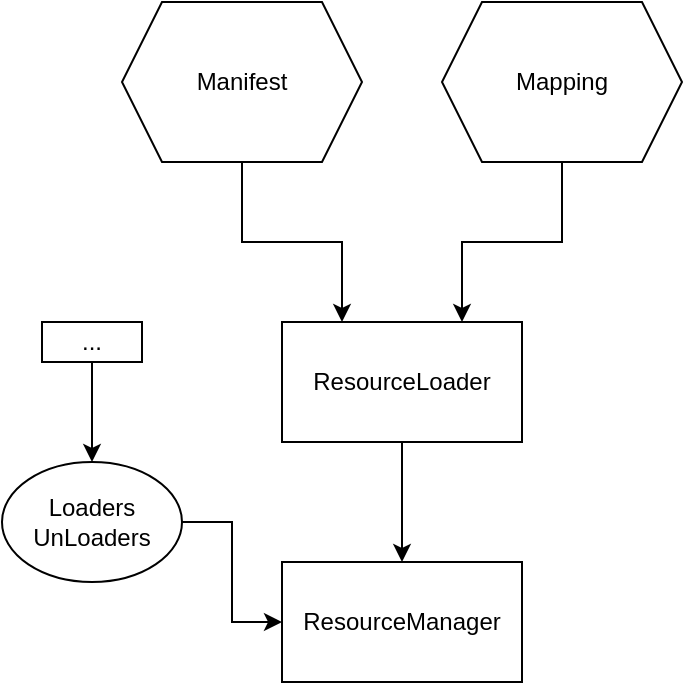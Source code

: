 <mxfile version="15.2.9" type="device"><diagram id="nNlIwMgo_TxyO5thUvz1" name="Page-1"><mxGraphModel dx="818" dy="512" grid="1" gridSize="10" guides="1" tooltips="1" connect="1" arrows="1" fold="1" page="1" pageScale="1" pageWidth="827" pageHeight="1169" math="0" shadow="0"><root><mxCell id="0"/><mxCell id="1" parent="0"/><mxCell id="H5gyPIDJIMjFQCcdAuG4-8" style="edgeStyle=orthogonalEdgeStyle;rounded=0;orthogonalLoop=1;jettySize=auto;html=1;exitX=0.5;exitY=1;exitDx=0;exitDy=0;entryX=0.5;entryY=0;entryDx=0;entryDy=0;" edge="1" parent="1" source="H5gyPIDJIMjFQCcdAuG4-1" target="H5gyPIDJIMjFQCcdAuG4-6"><mxGeometry relative="1" as="geometry"/></mxCell><mxCell id="H5gyPIDJIMjFQCcdAuG4-1" value="ResourceLoader" style="rounded=0;whiteSpace=wrap;html=1;" vertex="1" parent="1"><mxGeometry x="320" y="200" width="120" height="60" as="geometry"/></mxCell><mxCell id="H5gyPIDJIMjFQCcdAuG4-4" style="edgeStyle=orthogonalEdgeStyle;rounded=0;orthogonalLoop=1;jettySize=auto;html=1;exitX=0.5;exitY=1;exitDx=0;exitDy=0;entryX=0.25;entryY=0;entryDx=0;entryDy=0;" edge="1" parent="1" source="H5gyPIDJIMjFQCcdAuG4-2" target="H5gyPIDJIMjFQCcdAuG4-1"><mxGeometry relative="1" as="geometry"/></mxCell><mxCell id="H5gyPIDJIMjFQCcdAuG4-2" value="Manifest" style="shape=hexagon;perimeter=hexagonPerimeter2;whiteSpace=wrap;html=1;fixedSize=1;" vertex="1" parent="1"><mxGeometry x="240" y="40" width="120" height="80" as="geometry"/></mxCell><mxCell id="H5gyPIDJIMjFQCcdAuG4-5" style="edgeStyle=orthogonalEdgeStyle;rounded=0;orthogonalLoop=1;jettySize=auto;html=1;exitX=0.5;exitY=1;exitDx=0;exitDy=0;entryX=0.75;entryY=0;entryDx=0;entryDy=0;" edge="1" parent="1" source="H5gyPIDJIMjFQCcdAuG4-3" target="H5gyPIDJIMjFQCcdAuG4-1"><mxGeometry relative="1" as="geometry"/></mxCell><mxCell id="H5gyPIDJIMjFQCcdAuG4-3" value="Mapping" style="shape=hexagon;perimeter=hexagonPerimeter2;whiteSpace=wrap;html=1;fixedSize=1;" vertex="1" parent="1"><mxGeometry x="400" y="40" width="120" height="80" as="geometry"/></mxCell><mxCell id="H5gyPIDJIMjFQCcdAuG4-6" value="ResourceManager" style="rounded=0;whiteSpace=wrap;html=1;" vertex="1" parent="1"><mxGeometry x="320" y="320" width="120" height="60" as="geometry"/></mxCell><mxCell id="H5gyPIDJIMjFQCcdAuG4-16" style="edgeStyle=orthogonalEdgeStyle;rounded=0;orthogonalLoop=1;jettySize=auto;html=1;exitX=1;exitY=0.5;exitDx=0;exitDy=0;entryX=0;entryY=0.5;entryDx=0;entryDy=0;" edge="1" parent="1" source="H5gyPIDJIMjFQCcdAuG4-13" target="H5gyPIDJIMjFQCcdAuG4-6"><mxGeometry relative="1" as="geometry"/></mxCell><mxCell id="H5gyPIDJIMjFQCcdAuG4-13" value="Loaders&lt;br&gt;UnLoaders" style="ellipse;whiteSpace=wrap;html=1;" vertex="1" parent="1"><mxGeometry x="180" y="270" width="90" height="60" as="geometry"/></mxCell><mxCell id="H5gyPIDJIMjFQCcdAuG4-15" style="edgeStyle=orthogonalEdgeStyle;rounded=0;orthogonalLoop=1;jettySize=auto;html=1;exitX=0.5;exitY=1;exitDx=0;exitDy=0;entryX=0.5;entryY=0;entryDx=0;entryDy=0;" edge="1" parent="1" source="H5gyPIDJIMjFQCcdAuG4-14" target="H5gyPIDJIMjFQCcdAuG4-13"><mxGeometry relative="1" as="geometry"/></mxCell><mxCell id="H5gyPIDJIMjFQCcdAuG4-14" value="..." style="rounded=0;whiteSpace=wrap;html=1;" vertex="1" parent="1"><mxGeometry x="200" y="200" width="50" height="20" as="geometry"/></mxCell></root></mxGraphModel></diagram></mxfile>